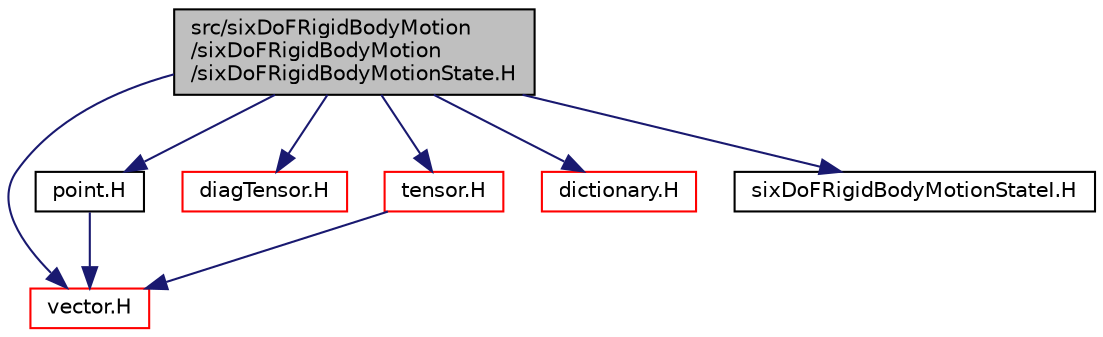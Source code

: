 digraph "src/sixDoFRigidBodyMotion/sixDoFRigidBodyMotion/sixDoFRigidBodyMotionState.H"
{
  bgcolor="transparent";
  edge [fontname="Helvetica",fontsize="10",labelfontname="Helvetica",labelfontsize="10"];
  node [fontname="Helvetica",fontsize="10",shape=record];
  Node1 [label="src/sixDoFRigidBodyMotion\l/sixDoFRigidBodyMotion\l/sixDoFRigidBodyMotionState.H",height=0.2,width=0.4,color="black", fillcolor="grey75", style="filled", fontcolor="black"];
  Node1 -> Node2 [color="midnightblue",fontsize="10",style="solid",fontname="Helvetica"];
  Node2 [label="vector.H",height=0.2,width=0.4,color="red",URL="$a09070.html"];
  Node1 -> Node3 [color="midnightblue",fontsize="10",style="solid",fontname="Helvetica"];
  Node3 [label="point.H",height=0.2,width=0.4,color="black",URL="$a08800.html"];
  Node3 -> Node2 [color="midnightblue",fontsize="10",style="solid",fontname="Helvetica"];
  Node1 -> Node4 [color="midnightblue",fontsize="10",style="solid",fontname="Helvetica"];
  Node4 [label="diagTensor.H",height=0.2,width=0.4,color="red",URL="$a08848.html"];
  Node1 -> Node5 [color="midnightblue",fontsize="10",style="solid",fontname="Helvetica"];
  Node5 [label="tensor.H",height=0.2,width=0.4,color="red",URL="$a09042.html"];
  Node5 -> Node2 [color="midnightblue",fontsize="10",style="solid",fontname="Helvetica"];
  Node1 -> Node6 [color="midnightblue",fontsize="10",style="solid",fontname="Helvetica"];
  Node6 [label="dictionary.H",height=0.2,width=0.4,color="red",URL="$a07713.html"];
  Node1 -> Node7 [color="midnightblue",fontsize="10",style="solid",fontname="Helvetica"];
  Node7 [label="sixDoFRigidBodyMotionStateI.H",height=0.2,width=0.4,color="black",URL="$a09812.html"];
}
